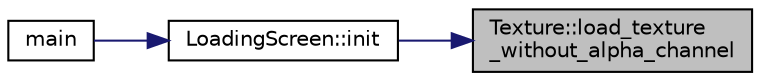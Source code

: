 digraph "Texture::load_texture_without_alpha_channel"
{
 // INTERACTIVE_SVG=YES
 // LATEX_PDF_SIZE
  bgcolor="transparent";
  edge [fontname="Helvetica",fontsize="10",labelfontname="Helvetica",labelfontsize="10"];
  node [fontname="Helvetica",fontsize="10",shape=record];
  rankdir="RL";
  Node1 [label="Texture::load_texture\l_without_alpha_channel",height=0.2,width=0.4,color="black", fillcolor="grey75", style="filled", fontcolor="black",tooltip=" "];
  Node1 -> Node2 [dir="back",color="midnightblue",fontsize="10",style="solid",fontname="Helvetica"];
  Node2 [label="LoadingScreen::init",height=0.2,width=0.4,color="black",URL="$d9/dd7/class_loading_screen.html#a72cc9b197a54aab590ebf062971626b2",tooltip=" "];
  Node2 -> Node3 [dir="back",color="midnightblue",fontsize="10",style="solid",fontname="Helvetica"];
  Node3 [label="main",height=0.2,width=0.4,color="black",URL="$dc/db4/_app_8cpp.html#ae66f6b31b5ad750f1fe042a706a4e3d4",tooltip=" "];
}
